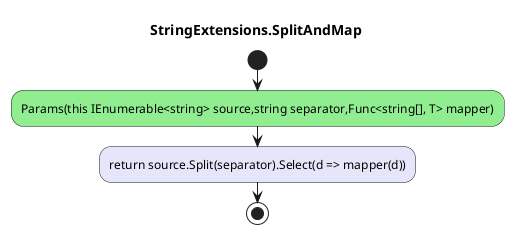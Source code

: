@startuml StringExtensions.SplitAndMap
title StringExtensions.SplitAndMap
start
#LightGreen:Params(this IEnumerable<string> source,string separator,Func<string[], T> mapper);
#Lavender:return source.Split(separator).Select(d => mapper(d));
stop
@enduml

